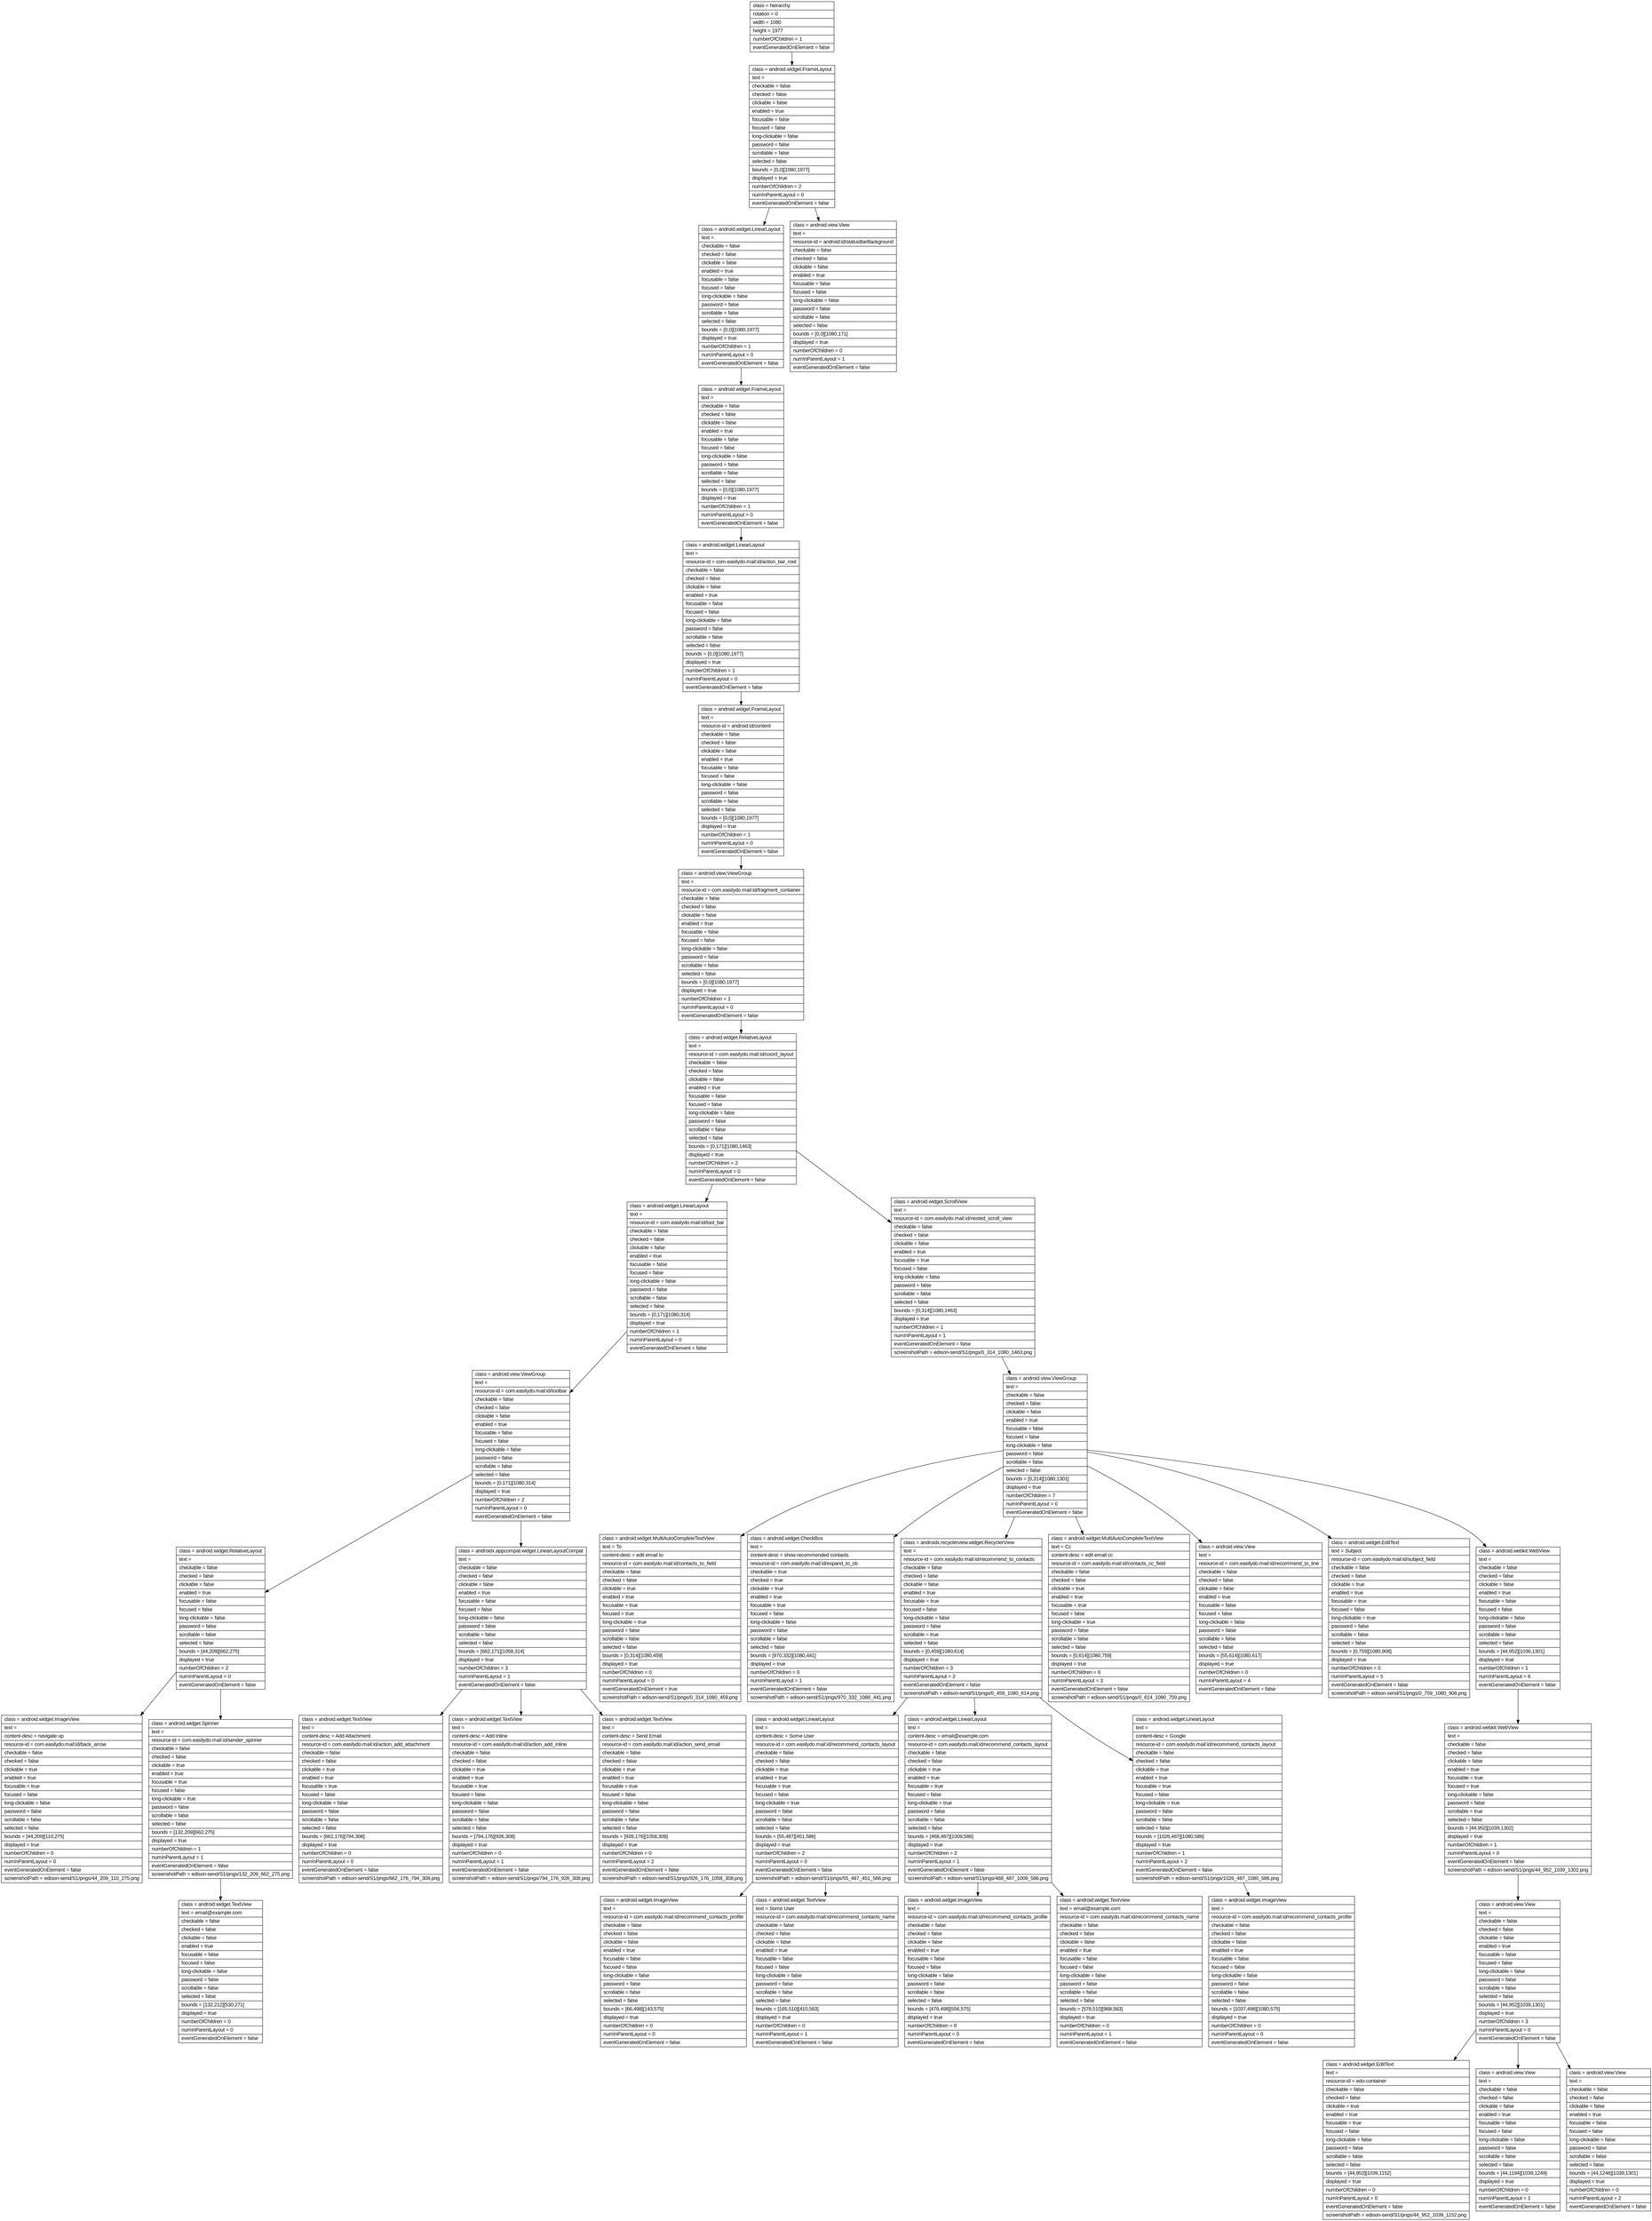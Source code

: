 digraph Layout {

	node [shape=record fontname=Arial];

	0	[label="{class = hierarchy\l|rotation = 0\l|width = 1080\l|height = 1977\l|numberOfChildren = 1\l|eventGeneratedOnElement = false \l}"]
	1	[label="{class = android.widget.FrameLayout\l|text = \l|checkable = false\l|checked = false\l|clickable = false\l|enabled = true\l|focusable = false\l|focused = false\l|long-clickable = false\l|password = false\l|scrollable = false\l|selected = false\l|bounds = [0,0][1080,1977]\l|displayed = true\l|numberOfChildren = 2\l|numInParentLayout = 0\l|eventGeneratedOnElement = false \l}"]
	2	[label="{class = android.widget.LinearLayout\l|text = \l|checkable = false\l|checked = false\l|clickable = false\l|enabled = true\l|focusable = false\l|focused = false\l|long-clickable = false\l|password = false\l|scrollable = false\l|selected = false\l|bounds = [0,0][1080,1977]\l|displayed = true\l|numberOfChildren = 1\l|numInParentLayout = 0\l|eventGeneratedOnElement = false \l}"]
	3	[label="{class = android.view.View\l|text = \l|resource-id = android:id/statusBarBackground\l|checkable = false\l|checked = false\l|clickable = false\l|enabled = true\l|focusable = false\l|focused = false\l|long-clickable = false\l|password = false\l|scrollable = false\l|selected = false\l|bounds = [0,0][1080,171]\l|displayed = true\l|numberOfChildren = 0\l|numInParentLayout = 1\l|eventGeneratedOnElement = false \l}"]
	4	[label="{class = android.widget.FrameLayout\l|text = \l|checkable = false\l|checked = false\l|clickable = false\l|enabled = true\l|focusable = false\l|focused = false\l|long-clickable = false\l|password = false\l|scrollable = false\l|selected = false\l|bounds = [0,0][1080,1977]\l|displayed = true\l|numberOfChildren = 1\l|numInParentLayout = 0\l|eventGeneratedOnElement = false \l}"]
	5	[label="{class = android.widget.LinearLayout\l|text = \l|resource-id = com.easilydo.mail:id/action_bar_root\l|checkable = false\l|checked = false\l|clickable = false\l|enabled = true\l|focusable = false\l|focused = false\l|long-clickable = false\l|password = false\l|scrollable = false\l|selected = false\l|bounds = [0,0][1080,1977]\l|displayed = true\l|numberOfChildren = 1\l|numInParentLayout = 0\l|eventGeneratedOnElement = false \l}"]
	6	[label="{class = android.widget.FrameLayout\l|text = \l|resource-id = android:id/content\l|checkable = false\l|checked = false\l|clickable = false\l|enabled = true\l|focusable = false\l|focused = false\l|long-clickable = false\l|password = false\l|scrollable = false\l|selected = false\l|bounds = [0,0][1080,1977]\l|displayed = true\l|numberOfChildren = 1\l|numInParentLayout = 0\l|eventGeneratedOnElement = false \l}"]
	7	[label="{class = android.view.ViewGroup\l|text = \l|resource-id = com.easilydo.mail:id/fragment_container\l|checkable = false\l|checked = false\l|clickable = false\l|enabled = true\l|focusable = false\l|focused = false\l|long-clickable = false\l|password = false\l|scrollable = false\l|selected = false\l|bounds = [0,0][1080,1977]\l|displayed = true\l|numberOfChildren = 1\l|numInParentLayout = 0\l|eventGeneratedOnElement = false \l}"]
	8	[label="{class = android.widget.RelativeLayout\l|text = \l|resource-id = com.easilydo.mail:id/coord_layout\l|checkable = false\l|checked = false\l|clickable = false\l|enabled = true\l|focusable = false\l|focused = false\l|long-clickable = false\l|password = false\l|scrollable = false\l|selected = false\l|bounds = [0,171][1080,1463]\l|displayed = true\l|numberOfChildren = 2\l|numInParentLayout = 0\l|eventGeneratedOnElement = false \l}"]
	9	[label="{class = android.widget.LinearLayout\l|text = \l|resource-id = com.easilydo.mail:id/tool_bar\l|checkable = false\l|checked = false\l|clickable = false\l|enabled = true\l|focusable = false\l|focused = false\l|long-clickable = false\l|password = false\l|scrollable = false\l|selected = false\l|bounds = [0,171][1080,314]\l|displayed = true\l|numberOfChildren = 1\l|numInParentLayout = 0\l|eventGeneratedOnElement = false \l}"]
	10	[label="{class = android.widget.ScrollView\l|text = \l|resource-id = com.easilydo.mail:id/nested_scroll_view\l|checkable = false\l|checked = false\l|clickable = false\l|enabled = true\l|focusable = true\l|focused = false\l|long-clickable = false\l|password = false\l|scrollable = false\l|selected = false\l|bounds = [0,314][1080,1463]\l|displayed = true\l|numberOfChildren = 1\l|numInParentLayout = 1\l|eventGeneratedOnElement = false \l|screenshotPath = edison-send/S1/pngs/0_314_1080_1463.png\l}"]
	11	[label="{class = android.view.ViewGroup\l|text = \l|resource-id = com.easilydo.mail:id/toolbar\l|checkable = false\l|checked = false\l|clickable = false\l|enabled = true\l|focusable = false\l|focused = false\l|long-clickable = false\l|password = false\l|scrollable = false\l|selected = false\l|bounds = [0,171][1080,314]\l|displayed = true\l|numberOfChildren = 2\l|numInParentLayout = 0\l|eventGeneratedOnElement = false \l}"]
	12	[label="{class = android.view.ViewGroup\l|text = \l|checkable = false\l|checked = false\l|clickable = false\l|enabled = true\l|focusable = false\l|focused = false\l|long-clickable = false\l|password = false\l|scrollable = false\l|selected = false\l|bounds = [0,314][1080,1301]\l|displayed = true\l|numberOfChildren = 7\l|numInParentLayout = 0\l|eventGeneratedOnElement = false \l}"]
	13	[label="{class = android.widget.RelativeLayout\l|text = \l|checkable = false\l|checked = false\l|clickable = false\l|enabled = true\l|focusable = false\l|focused = false\l|long-clickable = false\l|password = false\l|scrollable = false\l|selected = false\l|bounds = [44,209][662,275]\l|displayed = true\l|numberOfChildren = 2\l|numInParentLayout = 0\l|eventGeneratedOnElement = false \l}"]
	14	[label="{class = androidx.appcompat.widget.LinearLayoutCompat\l|text = \l|checkable = false\l|checked = false\l|clickable = false\l|enabled = true\l|focusable = false\l|focused = false\l|long-clickable = false\l|password = false\l|scrollable = false\l|selected = false\l|bounds = [662,171][1058,314]\l|displayed = true\l|numberOfChildren = 3\l|numInParentLayout = 1\l|eventGeneratedOnElement = false \l}"]
	15	[label="{class = android.widget.MultiAutoCompleteTextView\l|text = To  \l|content-desc = edit email to\l|resource-id = com.easilydo.mail:id/contacts_to_field\l|checkable = false\l|checked = false\l|clickable = true\l|enabled = true\l|focusable = true\l|focused = true\l|long-clickable = true\l|password = false\l|scrollable = false\l|selected = false\l|bounds = [0,314][1080,459]\l|displayed = true\l|numberOfChildren = 0\l|numInParentLayout = 0\l|eventGeneratedOnElement = true \l|screenshotPath = edison-send/S1/pngs/0_314_1080_459.png\l}"]
	16	[label="{class = android.widget.CheckBox\l|text = \l|content-desc = show recommended contacts\l|resource-id = com.easilydo.mail:id/expand_to_cb\l|checkable = true\l|checked = true\l|clickable = true\l|enabled = true\l|focusable = true\l|focused = false\l|long-clickable = false\l|password = false\l|scrollable = false\l|selected = false\l|bounds = [970,332][1080,441]\l|displayed = true\l|numberOfChildren = 0\l|numInParentLayout = 1\l|eventGeneratedOnElement = false \l|screenshotPath = edison-send/S1/pngs/970_332_1080_441.png\l}"]
	17	[label="{class = androidx.recyclerview.widget.RecyclerView\l|text = \l|resource-id = com.easilydo.mail:id/recommend_to_contacts\l|checkable = false\l|checked = false\l|clickable = false\l|enabled = true\l|focusable = true\l|focused = false\l|long-clickable = false\l|password = false\l|scrollable = true\l|selected = false\l|bounds = [0,459][1080,614]\l|displayed = true\l|numberOfChildren = 3\l|numInParentLayout = 2\l|eventGeneratedOnElement = false \l|screenshotPath = edison-send/S1/pngs/0_459_1080_614.png\l}"]
	18	[label="{class = android.widget.MultiAutoCompleteTextView\l|text = Cc  \l|content-desc = edit email cc\l|resource-id = com.easilydo.mail:id/contacts_cc_field\l|checkable = false\l|checked = false\l|clickable = true\l|enabled = true\l|focusable = true\l|focused = false\l|long-clickable = true\l|password = false\l|scrollable = false\l|selected = false\l|bounds = [0,614][1080,759]\l|displayed = true\l|numberOfChildren = 0\l|numInParentLayout = 3\l|eventGeneratedOnElement = false \l|screenshotPath = edison-send/S1/pngs/0_614_1080_759.png\l}"]
	19	[label="{class = android.view.View\l|text = \l|resource-id = com.easilydo.mail:id/recommend_to_line\l|checkable = false\l|checked = false\l|clickable = false\l|enabled = true\l|focusable = false\l|focused = false\l|long-clickable = false\l|password = false\l|scrollable = false\l|selected = false\l|bounds = [55,614][1080,617]\l|displayed = true\l|numberOfChildren = 0\l|numInParentLayout = 4\l|eventGeneratedOnElement = false \l}"]
	20	[label="{class = android.widget.EditText\l|text = Subject\l|resource-id = com.easilydo.mail:id/subject_field\l|checkable = false\l|checked = false\l|clickable = true\l|enabled = true\l|focusable = true\l|focused = false\l|long-clickable = true\l|password = false\l|scrollable = false\l|selected = false\l|bounds = [0,759][1080,908]\l|displayed = true\l|numberOfChildren = 0\l|numInParentLayout = 5\l|eventGeneratedOnElement = false \l|screenshotPath = edison-send/S1/pngs/0_759_1080_908.png\l}"]
	21	[label="{class = android.webkit.WebView\l|text = \l|checkable = false\l|checked = false\l|clickable = false\l|enabled = true\l|focusable = false\l|focused = false\l|long-clickable = false\l|password = false\l|scrollable = false\l|selected = false\l|bounds = [44,952][1036,1301]\l|displayed = true\l|numberOfChildren = 1\l|numInParentLayout = 6\l|eventGeneratedOnElement = false \l}"]
	22	[label="{class = android.widget.ImageView\l|text = \l|content-desc = navigate up\l|resource-id = com.easilydo.mail:id/back_arrow\l|checkable = false\l|checked = false\l|clickable = true\l|enabled = true\l|focusable = true\l|focused = false\l|long-clickable = false\l|password = false\l|scrollable = false\l|selected = false\l|bounds = [44,209][110,275]\l|displayed = true\l|numberOfChildren = 0\l|numInParentLayout = 0\l|eventGeneratedOnElement = false \l|screenshotPath = edison-send/S1/pngs/44_209_110_275.png\l}"]
	23	[label="{class = android.widget.Spinner\l|text = \l|resource-id = com.easilydo.mail:id/sender_spinner\l|checkable = false\l|checked = false\l|clickable = true\l|enabled = true\l|focusable = true\l|focused = false\l|long-clickable = true\l|password = false\l|scrollable = false\l|selected = false\l|bounds = [132,209][662,275]\l|displayed = true\l|numberOfChildren = 1\l|numInParentLayout = 1\l|eventGeneratedOnElement = false \l|screenshotPath = edison-send/S1/pngs/132_209_662_275.png\l}"]
	24	[label="{class = android.widget.TextView\l|text = \l|content-desc = Add Attachment\l|resource-id = com.easilydo.mail:id/action_add_attachment\l|checkable = false\l|checked = false\l|clickable = true\l|enabled = true\l|focusable = true\l|focused = false\l|long-clickable = false\l|password = false\l|scrollable = false\l|selected = false\l|bounds = [662,176][794,308]\l|displayed = true\l|numberOfChildren = 0\l|numInParentLayout = 0\l|eventGeneratedOnElement = false \l|screenshotPath = edison-send/S1/pngs/662_176_794_308.png\l}"]
	25	[label="{class = android.widget.TextView\l|text = \l|content-desc = Add Inline\l|resource-id = com.easilydo.mail:id/action_add_inline\l|checkable = false\l|checked = false\l|clickable = true\l|enabled = true\l|focusable = true\l|focused = false\l|long-clickable = false\l|password = false\l|scrollable = false\l|selected = false\l|bounds = [794,176][926,308]\l|displayed = true\l|numberOfChildren = 0\l|numInParentLayout = 1\l|eventGeneratedOnElement = false \l|screenshotPath = edison-send/S1/pngs/794_176_926_308.png\l}"]
	26	[label="{class = android.widget.TextView\l|text = \l|content-desc = Send Email\l|resource-id = com.easilydo.mail:id/action_send_email\l|checkable = false\l|checked = false\l|clickable = true\l|enabled = true\l|focusable = true\l|focused = false\l|long-clickable = false\l|password = false\l|scrollable = false\l|selected = false\l|bounds = [926,176][1058,308]\l|displayed = true\l|numberOfChildren = 0\l|numInParentLayout = 2\l|eventGeneratedOnElement = false \l|screenshotPath = edison-send/S1/pngs/926_176_1058_308.png\l}"]
	27	[label="{class = android.widget.LinearLayout\l|text = \l|content-desc = Some User\l|resource-id = com.easilydo.mail:id/recommend_contacts_layout\l|checkable = false\l|checked = false\l|clickable = true\l|enabled = true\l|focusable = true\l|focused = false\l|long-clickable = true\l|password = false\l|scrollable = false\l|selected = false\l|bounds = [55,487][451,586]\l|displayed = true\l|numberOfChildren = 2\l|numInParentLayout = 0\l|eventGeneratedOnElement = false \l|screenshotPath = edison-send/S1/pngs/55_487_451_586.png\l}"]
	28	[label="{class = android.widget.LinearLayout\l|text = \l|content-desc = email@example.com\l|resource-id = com.easilydo.mail:id/recommend_contacts_layout\l|checkable = false\l|checked = false\l|clickable = true\l|enabled = true\l|focusable = true\l|focused = false\l|long-clickable = true\l|password = false\l|scrollable = false\l|selected = false\l|bounds = [468,487][1009,586]\l|displayed = true\l|numberOfChildren = 2\l|numInParentLayout = 1\l|eventGeneratedOnElement = false \l|screenshotPath = edison-send/S1/pngs/468_487_1009_586.png\l}"]
	29	[label="{class = android.widget.LinearLayout\l|text = \l|content-desc = Google\l|resource-id = com.easilydo.mail:id/recommend_contacts_layout\l|checkable = false\l|checked = false\l|clickable = true\l|enabled = true\l|focusable = true\l|focused = false\l|long-clickable = true\l|password = false\l|scrollable = false\l|selected = false\l|bounds = [1026,487][1080,586]\l|displayed = true\l|numberOfChildren = 1\l|numInParentLayout = 2\l|eventGeneratedOnElement = false \l|screenshotPath = edison-send/S1/pngs/1026_487_1080_586.png\l}"]
	30	[label="{class = android.webkit.WebView\l|text = \l|checkable = false\l|checked = false\l|clickable = false\l|enabled = true\l|focusable = true\l|focused = true\l|long-clickable = false\l|password = false\l|scrollable = true\l|selected = false\l|bounds = [44,952][1039,1302]\l|displayed = true\l|numberOfChildren = 1\l|numInParentLayout = 0\l|eventGeneratedOnElement = false \l|screenshotPath = edison-send/S1/pngs/44_952_1039_1302.png\l}"]
	31	[label="{class = android.widget.TextView\l|text = email@example.com\l|checkable = false\l|checked = false\l|clickable = false\l|enabled = true\l|focusable = false\l|focused = false\l|long-clickable = false\l|password = false\l|scrollable = false\l|selected = false\l|bounds = [132,212][530,271]\l|displayed = true\l|numberOfChildren = 0\l|numInParentLayout = 0\l|eventGeneratedOnElement = false \l}"]
	32	[label="{class = android.widget.ImageView\l|text = \l|resource-id = com.easilydo.mail:id/recommend_contacts_profile\l|checkable = false\l|checked = false\l|clickable = false\l|enabled = true\l|focusable = false\l|focused = false\l|long-clickable = false\l|password = false\l|scrollable = false\l|selected = false\l|bounds = [66,498][143,575]\l|displayed = true\l|numberOfChildren = 0\l|numInParentLayout = 0\l|eventGeneratedOnElement = false \l}"]
	33	[label="{class = android.widget.TextView\l|text = Some User\l|resource-id = com.easilydo.mail:id/recommend_contacts_name\l|checkable = false\l|checked = false\l|clickable = false\l|enabled = true\l|focusable = false\l|focused = false\l|long-clickable = false\l|password = false\l|scrollable = false\l|selected = false\l|bounds = [165,510][410,563]\l|displayed = true\l|numberOfChildren = 0\l|numInParentLayout = 1\l|eventGeneratedOnElement = false \l}"]
	34	[label="{class = android.widget.ImageView\l|text = \l|resource-id = com.easilydo.mail:id/recommend_contacts_profile\l|checkable = false\l|checked = false\l|clickable = false\l|enabled = true\l|focusable = false\l|focused = false\l|long-clickable = false\l|password = false\l|scrollable = false\l|selected = false\l|bounds = [479,498][556,575]\l|displayed = true\l|numberOfChildren = 0\l|numInParentLayout = 0\l|eventGeneratedOnElement = false \l}"]
	35	[label="{class = android.widget.TextView\l|text = email@example.com\l|resource-id = com.easilydo.mail:id/recommend_contacts_name\l|checkable = false\l|checked = false\l|clickable = false\l|enabled = true\l|focusable = false\l|focused = false\l|long-clickable = false\l|password = false\l|scrollable = false\l|selected = false\l|bounds = [578,510][968,563]\l|displayed = true\l|numberOfChildren = 0\l|numInParentLayout = 1\l|eventGeneratedOnElement = false \l}"]
	36	[label="{class = android.widget.ImageView\l|text = \l|resource-id = com.easilydo.mail:id/recommend_contacts_profile\l|checkable = false\l|checked = false\l|clickable = false\l|enabled = true\l|focusable = false\l|focused = false\l|long-clickable = false\l|password = false\l|scrollable = false\l|selected = false\l|bounds = [1037,498][1080,575]\l|displayed = true\l|numberOfChildren = 0\l|numInParentLayout = 0\l|eventGeneratedOnElement = false \l}"]
	37	[label="{class = android.view.View\l|text = \l|checkable = false\l|checked = false\l|clickable = false\l|enabled = true\l|focusable = false\l|focused = false\l|long-clickable = false\l|password = false\l|scrollable = false\l|selected = false\l|bounds = [44,952][1039,1301]\l|displayed = true\l|numberOfChildren = 3\l|numInParentLayout = 0\l|eventGeneratedOnElement = false \l}"]
	38	[label="{class = android.widget.EditText\l|text = 




\l|resource-id = edo-container\l|checkable = false\l|checked = false\l|clickable = true\l|enabled = true\l|focusable = true\l|focused = false\l|long-clickable = false\l|password = false\l|scrollable = false\l|selected = false\l|bounds = [44,952][1039,1152]\l|displayed = true\l|numberOfChildren = 0\l|numInParentLayout = 0\l|eventGeneratedOnElement = false \l|screenshotPath = edison-send/S1/pngs/44_952_1039_1152.png\l}"]
	39	[label="{class = android.view.View\l|text = 
\l|checkable = false\l|checked = false\l|clickable = false\l|enabled = true\l|focusable = false\l|focused = false\l|long-clickable = false\l|password = false\l|scrollable = false\l|selected = false\l|bounds = [44,1194][1039,1249]\l|displayed = true\l|numberOfChildren = 0\l|numInParentLayout = 1\l|eventGeneratedOnElement = false \l}"]
	40	[label="{class = android.view.View\l|text = 
\l|checkable = false\l|checked = false\l|clickable = false\l|enabled = true\l|focusable = false\l|focused = false\l|long-clickable = false\l|password = false\l|scrollable = false\l|selected = false\l|bounds = [44,1246][1039,1301]\l|displayed = true\l|numberOfChildren = 0\l|numInParentLayout = 2\l|eventGeneratedOnElement = false \l}"]


	0 -> 1
	1 -> 2
	1 -> 3
	2 -> 4
	4 -> 5
	5 -> 6
	6 -> 7
	7 -> 8
	8 -> 9
	8 -> 10
	9 -> 11
	10 -> 12
	11 -> 13
	11 -> 14
	12 -> 15
	12 -> 16
	12 -> 17
	12 -> 18
	12 -> 19
	12 -> 20
	12 -> 21
	13 -> 22
	13 -> 23
	14 -> 24
	14 -> 25
	14 -> 26
	17 -> 27
	17 -> 28
	17 -> 29
	21 -> 30
	23 -> 31
	27 -> 32
	27 -> 33
	28 -> 34
	28 -> 35
	29 -> 36
	30 -> 37
	37 -> 38
	37 -> 39
	37 -> 40


}